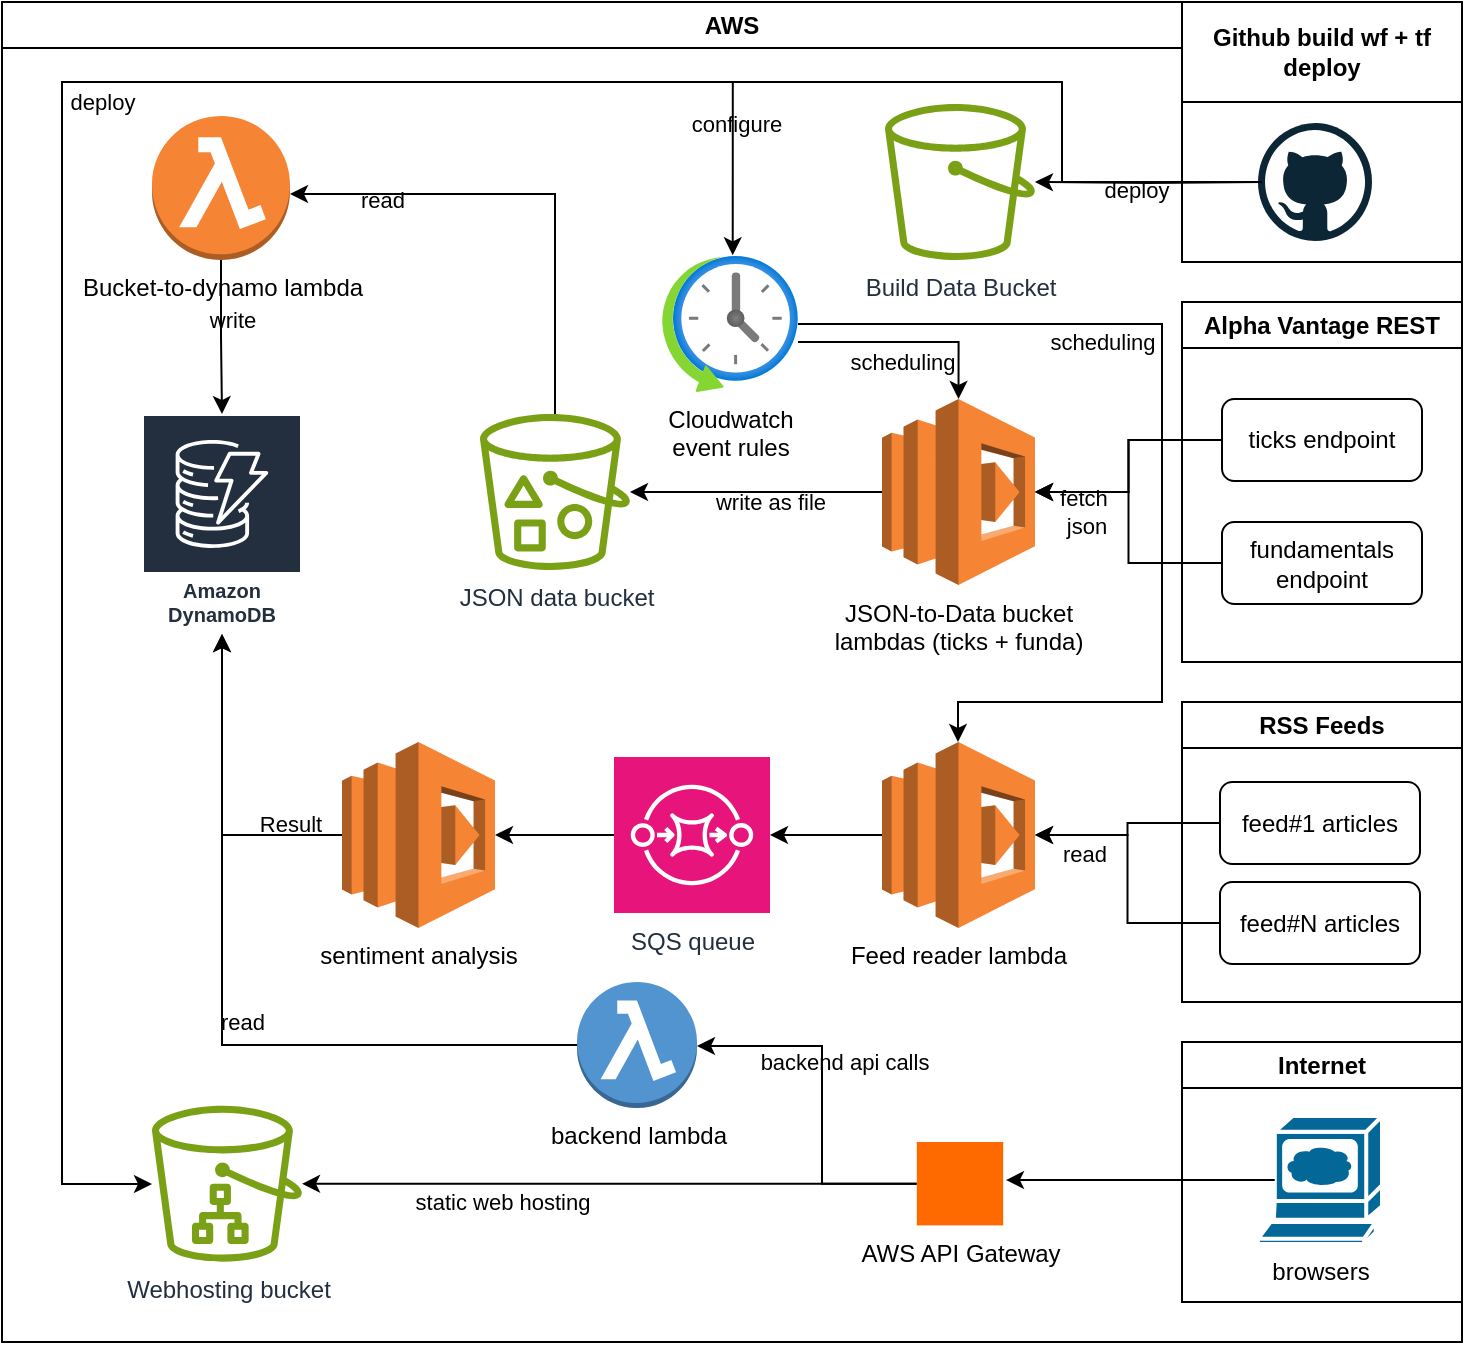 <mxfile version="27.2.0">
  <diagram name="1 oldal" id="AE7PhsLBC-s5flTtmjhg">
    <mxGraphModel dx="1426" dy="743" grid="1" gridSize="10" guides="1" tooltips="1" connect="1" arrows="1" fold="1" page="1" pageScale="1" pageWidth="827" pageHeight="1169" background="light-dark(#FFFFFF,#FFFFFF)" math="0" shadow="0">
      <root>
        <mxCell id="0" />
        <mxCell id="1" parent="0" />
        <mxCell id="jOvSbTWc-YH8an7H_u_1-9" value="AWS" style="swimlane;whiteSpace=wrap;html=1;labelBackgroundColor=none;" parent="1" vertex="1">
          <mxGeometry x="30" y="30" width="730" height="670" as="geometry" />
        </mxCell>
        <mxCell id="jOvSbTWc-YH8an7H_u_1-15" value="Amazon DynamoDB" style="sketch=0;outlineConnect=0;fontColor=#232F3E;gradientColor=none;strokeColor=#ffffff;fillColor=#232F3E;dashed=0;verticalLabelPosition=middle;verticalAlign=bottom;align=center;html=1;whiteSpace=wrap;fontSize=10;fontStyle=1;spacing=3;shape=mxgraph.aws4.productIcon;prIcon=mxgraph.aws4.dynamodb;labelBackgroundColor=none;" parent="jOvSbTWc-YH8an7H_u_1-9" vertex="1">
          <mxGeometry x="70" y="206" width="80" height="110" as="geometry" />
        </mxCell>
        <mxCell id="jOvSbTWc-YH8an7H_u_1-17" value="Build Data Bucket" style="sketch=0;outlineConnect=0;fontColor=#232F3E;gradientColor=none;fillColor=#7AA116;strokeColor=none;dashed=0;verticalLabelPosition=bottom;verticalAlign=top;align=center;html=1;fontSize=12;fontStyle=0;aspect=fixed;pointerEvents=1;shape=mxgraph.aws4.bucket;labelBackgroundColor=none;" parent="jOvSbTWc-YH8an7H_u_1-9" vertex="1">
          <mxGeometry x="441.5" y="51" width="75" height="78" as="geometry" />
        </mxCell>
        <mxCell id="jOvSbTWc-YH8an7H_u_1-32" value="" style="edgeStyle=orthogonalEdgeStyle;rounded=0;orthogonalLoop=1;jettySize=auto;html=1;labelBackgroundColor=none;" parent="jOvSbTWc-YH8an7H_u_1-9" source="jOvSbTWc-YH8an7H_u_1-16" target="jOvSbTWc-YH8an7H_u_1-31" edge="1">
          <mxGeometry relative="1" as="geometry">
            <Array as="points">
              <mxPoint x="277" y="96" />
            </Array>
          </mxGeometry>
        </mxCell>
        <mxCell id="jOvSbTWc-YH8an7H_u_1-43" value="read" style="edgeLabel;html=1;align=center;verticalAlign=middle;resizable=0;points=[];labelBackgroundColor=none;" parent="jOvSbTWc-YH8an7H_u_1-32" vertex="1" connectable="0">
          <mxGeometry x="0.623" y="3" relative="1" as="geometry">
            <mxPoint as="offset" />
          </mxGeometry>
        </mxCell>
        <mxCell id="jOvSbTWc-YH8an7H_u_1-16" value="JSON data bucket" style="sketch=0;outlineConnect=0;fontColor=#232F3E;gradientColor=none;fillColor=#7AA116;strokeColor=none;dashed=0;verticalLabelPosition=bottom;verticalAlign=top;align=center;html=1;fontSize=12;fontStyle=0;aspect=fixed;pointerEvents=1;shape=mxgraph.aws4.bucket_with_objects;labelBackgroundColor=none;" parent="jOvSbTWc-YH8an7H_u_1-9" vertex="1">
          <mxGeometry x="239" y="206" width="75" height="78" as="geometry" />
        </mxCell>
        <mxCell id="jOvSbTWc-YH8an7H_u_1-30" value="" style="edgeStyle=orthogonalEdgeStyle;rounded=0;orthogonalLoop=1;jettySize=auto;html=1;labelBackgroundColor=none;" parent="jOvSbTWc-YH8an7H_u_1-9" source="jOvSbTWc-YH8an7H_u_1-25" target="jOvSbTWc-YH8an7H_u_1-16" edge="1">
          <mxGeometry relative="1" as="geometry" />
        </mxCell>
        <mxCell id="jOvSbTWc-YH8an7H_u_1-42" value="write as file" style="edgeLabel;html=1;align=center;verticalAlign=middle;resizable=0;points=[];labelBackgroundColor=none;" parent="jOvSbTWc-YH8an7H_u_1-30" vertex="1" connectable="0">
          <mxGeometry x="-0.2" y="1" relative="1" as="geometry">
            <mxPoint x="-6" y="4" as="offset" />
          </mxGeometry>
        </mxCell>
        <mxCell id="jOvSbTWc-YH8an7H_u_1-25" value="JSON-to-Data bucket&lt;br&gt;lambdas (ticks + funda)" style="outlineConnect=0;dashed=0;verticalLabelPosition=bottom;verticalAlign=top;align=center;html=1;shape=mxgraph.aws3.lambda;fillColor=#F58534;gradientColor=none;labelBackgroundColor=none;" parent="jOvSbTWc-YH8an7H_u_1-9" vertex="1">
          <mxGeometry x="440" y="198.5" width="76.5" height="93" as="geometry" />
        </mxCell>
        <mxCell id="jOvSbTWc-YH8an7H_u_1-34" value="" style="edgeStyle=orthogonalEdgeStyle;rounded=0;orthogonalLoop=1;jettySize=auto;html=1;labelBackgroundColor=none;" parent="jOvSbTWc-YH8an7H_u_1-9" source="jOvSbTWc-YH8an7H_u_1-31" target="jOvSbTWc-YH8an7H_u_1-15" edge="1">
          <mxGeometry relative="1" as="geometry" />
        </mxCell>
        <mxCell id="jOvSbTWc-YH8an7H_u_1-44" value="write" style="edgeLabel;html=1;align=center;verticalAlign=middle;resizable=0;points=[];labelBackgroundColor=none;" parent="jOvSbTWc-YH8an7H_u_1-34" vertex="1" connectable="0">
          <mxGeometry x="-0.224" y="5" relative="1" as="geometry">
            <mxPoint as="offset" />
          </mxGeometry>
        </mxCell>
        <mxCell id="jOvSbTWc-YH8an7H_u_1-31" value="Bucket-to-dynamo lambda" style="outlineConnect=0;dashed=0;verticalLabelPosition=bottom;verticalAlign=top;align=center;html=1;shape=mxgraph.aws3.lambda_function;fillColor=#F58534;gradientColor=none;labelBackgroundColor=none;" parent="jOvSbTWc-YH8an7H_u_1-9" vertex="1">
          <mxGeometry x="75" y="57" width="69" height="72" as="geometry" />
        </mxCell>
        <mxCell id="jOvSbTWc-YH8an7H_u_1-47" value="" style="edgeStyle=orthogonalEdgeStyle;rounded=0;orthogonalLoop=1;jettySize=auto;html=1;exitX=0;exitY=0.5;exitDx=0;exitDy=0;exitPerimeter=0;labelBackgroundColor=none;" parent="jOvSbTWc-YH8an7H_u_1-9" source="jOvSbTWc-YH8an7H_u_1-35" target="jOvSbTWc-YH8an7H_u_1-15" edge="1">
          <mxGeometry relative="1" as="geometry">
            <Array as="points">
              <mxPoint x="110" y="522" />
            </Array>
          </mxGeometry>
        </mxCell>
        <mxCell id="jOvSbTWc-YH8an7H_u_1-48" value="read" style="edgeLabel;html=1;align=center;verticalAlign=middle;resizable=0;points=[];labelBackgroundColor=none;" parent="jOvSbTWc-YH8an7H_u_1-47" vertex="1" connectable="0">
          <mxGeometry x="0.294" y="-1" relative="1" as="geometry">
            <mxPoint x="9" y="59" as="offset" />
          </mxGeometry>
        </mxCell>
        <mxCell id="hW7h_ZyGCtbWcpeAUf1v-9" style="edgeStyle=orthogonalEdgeStyle;rounded=0;orthogonalLoop=1;jettySize=auto;html=1;labelBackgroundColor=none;" parent="jOvSbTWc-YH8an7H_u_1-9" source="Z-rc2Bojkow0eZLFUQOT-1" target="hW7h_ZyGCtbWcpeAUf1v-5" edge="1">
          <mxGeometry relative="1" as="geometry">
            <Array as="points">
              <mxPoint x="580" y="161" />
              <mxPoint x="580" y="350" />
              <mxPoint x="478" y="350" />
            </Array>
          </mxGeometry>
        </mxCell>
        <mxCell id="hW7h_ZyGCtbWcpeAUf1v-10" value="scheduling" style="edgeLabel;html=1;align=center;verticalAlign=middle;resizable=0;points=[];labelBackgroundColor=none;" parent="hW7h_ZyGCtbWcpeAUf1v-9" vertex="1" connectable="0">
          <mxGeometry x="-0.444" y="4" relative="1" as="geometry">
            <mxPoint x="15" y="13" as="offset" />
          </mxGeometry>
        </mxCell>
        <mxCell id="Z-rc2Bojkow0eZLFUQOT-1" value="Cloudwatch &lt;br&gt;event rules" style="image;aspect=fixed;html=1;points=[];align=center;fontSize=12;image=img/lib/azure2/general/Scheduler.svg;labelBackgroundColor=none;" parent="jOvSbTWc-YH8an7H_u_1-9" vertex="1">
          <mxGeometry x="330" y="127" width="68" height="68" as="geometry" />
        </mxCell>
        <mxCell id="jOvSbTWc-YH8an7H_u_1-23" value="" style="edgeStyle=orthogonalEdgeStyle;rounded=0;orthogonalLoop=1;jettySize=auto;html=1;labelBackgroundColor=none;" parent="jOvSbTWc-YH8an7H_u_1-9" target="jOvSbTWc-YH8an7H_u_1-18" edge="1">
          <mxGeometry relative="1" as="geometry">
            <Array as="points">
              <mxPoint x="530" y="90" />
              <mxPoint x="530" y="40" />
              <mxPoint x="30" y="40" />
              <mxPoint x="30" y="591" />
            </Array>
            <mxPoint x="610" y="90" as="sourcePoint" />
            <mxPoint x="55" y="431" as="targetPoint" />
          </mxGeometry>
        </mxCell>
        <mxCell id="jOvSbTWc-YH8an7H_u_1-39" value="deploy" style="edgeLabel;html=1;align=center;verticalAlign=middle;resizable=0;points=[];labelBackgroundColor=none;" parent="jOvSbTWc-YH8an7H_u_1-23" vertex="1" connectable="0">
          <mxGeometry x="-0.929" y="4" relative="1" as="geometry">
            <mxPoint as="offset" />
          </mxGeometry>
        </mxCell>
        <mxCell id="jOvSbTWc-YH8an7H_u_1-51" value="deploy" style="edgeLabel;html=1;align=center;verticalAlign=middle;resizable=0;points=[];labelBackgroundColor=none;" parent="jOvSbTWc-YH8an7H_u_1-23" vertex="1" connectable="0">
          <mxGeometry x="0.319" y="3" relative="1" as="geometry">
            <mxPoint x="17" y="-169" as="offset" />
          </mxGeometry>
        </mxCell>
        <mxCell id="Z-rc2Bojkow0eZLFUQOT-2" style="edgeStyle=orthogonalEdgeStyle;rounded=0;orthogonalLoop=1;jettySize=auto;html=1;entryX=0.5;entryY=0;entryDx=0;entryDy=0;entryPerimeter=0;labelBackgroundColor=none;" parent="jOvSbTWc-YH8an7H_u_1-9" source="Z-rc2Bojkow0eZLFUQOT-1" target="jOvSbTWc-YH8an7H_u_1-25" edge="1">
          <mxGeometry relative="1" as="geometry">
            <Array as="points">
              <mxPoint x="478" y="170" />
            </Array>
          </mxGeometry>
        </mxCell>
        <mxCell id="Z-rc2Bojkow0eZLFUQOT-3" value="scheduling" style="edgeLabel;html=1;align=center;verticalAlign=middle;resizable=0;points=[];labelBackgroundColor=none;" parent="Z-rc2Bojkow0eZLFUQOT-2" vertex="1" connectable="0">
          <mxGeometry x="-0.139" y="-4" relative="1" as="geometry">
            <mxPoint x="5" y="6" as="offset" />
          </mxGeometry>
        </mxCell>
        <mxCell id="jOvSbTWc-YH8an7H_u_1-36" value="" style="edgeStyle=orthogonalEdgeStyle;rounded=0;orthogonalLoop=1;jettySize=auto;html=1;labelBackgroundColor=none;" parent="jOvSbTWc-YH8an7H_u_1-9" source="jOvSbTWc-YH8an7H_u_1-14" target="jOvSbTWc-YH8an7H_u_1-35" edge="1">
          <mxGeometry relative="1" as="geometry">
            <Array as="points">
              <mxPoint x="410" y="591" />
              <mxPoint x="410" y="522" />
            </Array>
          </mxGeometry>
        </mxCell>
        <mxCell id="jOvSbTWc-YH8an7H_u_1-46" value="backend api calls" style="edgeLabel;html=1;align=center;verticalAlign=middle;resizable=0;points=[];labelBackgroundColor=none;" parent="jOvSbTWc-YH8an7H_u_1-36" vertex="1" connectable="0">
          <mxGeometry x="0.797" relative="1" as="geometry">
            <mxPoint x="55" y="8" as="offset" />
          </mxGeometry>
        </mxCell>
        <mxCell id="jOvSbTWc-YH8an7H_u_1-37" value="" style="edgeStyle=orthogonalEdgeStyle;rounded=0;orthogonalLoop=1;jettySize=auto;html=1;labelBackgroundColor=none;" parent="jOvSbTWc-YH8an7H_u_1-9" source="jOvSbTWc-YH8an7H_u_1-14" target="jOvSbTWc-YH8an7H_u_1-18" edge="1">
          <mxGeometry relative="1" as="geometry" />
        </mxCell>
        <mxCell id="jOvSbTWc-YH8an7H_u_1-45" value="static web hosting" style="edgeLabel;html=1;align=center;verticalAlign=middle;resizable=0;points=[];labelBackgroundColor=none;" parent="jOvSbTWc-YH8an7H_u_1-37" vertex="1" connectable="0">
          <mxGeometry x="0.473" y="-1" relative="1" as="geometry">
            <mxPoint x="19" y="10" as="offset" />
          </mxGeometry>
        </mxCell>
        <mxCell id="jOvSbTWc-YH8an7H_u_1-14" value="AWS API Gateway" style="points=[];aspect=fixed;html=1;align=center;shadow=0;dashed=0;fillColor=#FF6A00;strokeColor=none;shape=mxgraph.alibaba_cloud.apigateway;labelPosition=center;verticalLabelPosition=bottom;verticalAlign=top;labelBackgroundColor=none;" parent="jOvSbTWc-YH8an7H_u_1-9" vertex="1">
          <mxGeometry x="457.4" y="570" width="43.2" height="41.7" as="geometry" />
        </mxCell>
        <mxCell id="jOvSbTWc-YH8an7H_u_1-18" value="Webhosting bucket" style="sketch=0;outlineConnect=0;fontColor=#232F3E;gradientColor=none;fillColor=#7AA116;strokeColor=none;dashed=0;verticalLabelPosition=bottom;verticalAlign=top;align=center;html=1;fontSize=12;fontStyle=0;aspect=fixed;pointerEvents=1;shape=mxgraph.aws4.simple_storage_service_directory_bucket;labelBackgroundColor=none;" parent="jOvSbTWc-YH8an7H_u_1-9" vertex="1">
          <mxGeometry x="75" y="551.85" width="75" height="78" as="geometry" />
        </mxCell>
        <mxCell id="jOvSbTWc-YH8an7H_u_1-35" value="backend lambda" style="outlineConnect=0;dashed=0;verticalLabelPosition=bottom;verticalAlign=top;align=center;html=1;shape=mxgraph.aws3.lambda_function;fillColor=#5294CF;gradientColor=none;labelBackgroundColor=none;" parent="jOvSbTWc-YH8an7H_u_1-9" vertex="1">
          <mxGeometry x="287.5" y="490" width="60" height="63" as="geometry" />
        </mxCell>
        <mxCell id="jOvSbTWc-YH8an7H_u_1-12" value="Internet" style="swimlane;whiteSpace=wrap;html=1;labelBackgroundColor=none;" parent="jOvSbTWc-YH8an7H_u_1-9" vertex="1">
          <mxGeometry x="590" y="520" width="140" height="130" as="geometry" />
        </mxCell>
        <mxCell id="jOvSbTWc-YH8an7H_u_1-49" value="browsers" style="shape=mxgraph.cisco.computers_and_peripherals.web_browser;html=1;pointerEvents=1;dashed=0;fillColor=#036897;strokeColor=#ffffff;strokeWidth=2;verticalLabelPosition=bottom;verticalAlign=top;align=center;outlineConnect=0;labelBackgroundColor=none;" parent="jOvSbTWc-YH8an7H_u_1-12" vertex="1">
          <mxGeometry x="38" y="37" width="62" height="64" as="geometry" />
        </mxCell>
        <mxCell id="jOvSbTWc-YH8an7H_u_1-50" style="edgeStyle=orthogonalEdgeStyle;rounded=0;orthogonalLoop=1;jettySize=auto;html=1;exitX=0.135;exitY=0.5;exitDx=0;exitDy=0;exitPerimeter=0;entryX=1.032;entryY=0.456;entryDx=0;entryDy=0;entryPerimeter=0;labelBackgroundColor=none;" parent="jOvSbTWc-YH8an7H_u_1-9" source="jOvSbTWc-YH8an7H_u_1-49" target="jOvSbTWc-YH8an7H_u_1-14" edge="1">
          <mxGeometry relative="1" as="geometry">
            <mxPoint x="510" y="591" as="targetPoint" />
          </mxGeometry>
        </mxCell>
        <mxCell id="hW7h_ZyGCtbWcpeAUf1v-1" value="RSS Feeds" style="swimlane;whiteSpace=wrap;html=1;labelBackgroundColor=none;" parent="jOvSbTWc-YH8an7H_u_1-9" vertex="1">
          <mxGeometry x="590" y="350" width="140" height="150" as="geometry" />
        </mxCell>
        <mxCell id="hW7h_ZyGCtbWcpeAUf1v-2" value="&lt;div&gt;&lt;span style=&quot;color: light-dark(rgb(0, 0, 0), rgb(255, 255, 255));&quot;&gt;feed#1 articles&lt;/span&gt;&lt;/div&gt;" style="rounded=1;whiteSpace=wrap;html=1;labelBackgroundColor=none;" parent="hW7h_ZyGCtbWcpeAUf1v-1" vertex="1">
          <mxGeometry x="19" y="40" width="100" height="41" as="geometry" />
        </mxCell>
        <mxCell id="hW7h_ZyGCtbWcpeAUf1v-4" value="&lt;div&gt;&lt;span style=&quot;color: light-dark(rgb(0, 0, 0), rgb(255, 255, 255));&quot;&gt;feed#N articles&lt;/span&gt;&lt;/div&gt;" style="rounded=1;whiteSpace=wrap;html=1;labelBackgroundColor=none;" parent="hW7h_ZyGCtbWcpeAUf1v-1" vertex="1">
          <mxGeometry x="19" y="90" width="100" height="41" as="geometry" />
        </mxCell>
        <mxCell id="hW7h_ZyGCtbWcpeAUf1v-20" value="" style="edgeStyle=orthogonalEdgeStyle;rounded=0;orthogonalLoop=1;jettySize=auto;html=1;labelBackgroundColor=none;" parent="jOvSbTWc-YH8an7H_u_1-9" source="hW7h_ZyGCtbWcpeAUf1v-5" target="hW7h_ZyGCtbWcpeAUf1v-11" edge="1">
          <mxGeometry relative="1" as="geometry" />
        </mxCell>
        <mxCell id="hW7h_ZyGCtbWcpeAUf1v-5" value="Feed reader lambda" style="outlineConnect=0;dashed=0;verticalLabelPosition=bottom;verticalAlign=top;align=center;html=1;shape=mxgraph.aws3.lambda;fillColor=#F58534;gradientColor=none;labelBackgroundColor=none;" parent="jOvSbTWc-YH8an7H_u_1-9" vertex="1">
          <mxGeometry x="440" y="370" width="76.5" height="93" as="geometry" />
        </mxCell>
        <mxCell id="hW7h_ZyGCtbWcpeAUf1v-6" value="" style="edgeStyle=orthogonalEdgeStyle;rounded=0;orthogonalLoop=1;jettySize=auto;html=1;labelBackgroundColor=none;" parent="jOvSbTWc-YH8an7H_u_1-9" source="hW7h_ZyGCtbWcpeAUf1v-2" target="hW7h_ZyGCtbWcpeAUf1v-5" edge="1">
          <mxGeometry relative="1" as="geometry" />
        </mxCell>
        <mxCell id="hW7h_ZyGCtbWcpeAUf1v-7" value="" style="edgeStyle=orthogonalEdgeStyle;rounded=0;orthogonalLoop=1;jettySize=auto;html=1;labelBackgroundColor=none;" parent="jOvSbTWc-YH8an7H_u_1-9" source="hW7h_ZyGCtbWcpeAUf1v-4" target="hW7h_ZyGCtbWcpeAUf1v-5" edge="1">
          <mxGeometry relative="1" as="geometry" />
        </mxCell>
        <mxCell id="hW7h_ZyGCtbWcpeAUf1v-8" value="read" style="edgeLabel;html=1;align=center;verticalAlign=middle;resizable=0;points=[];labelBackgroundColor=none;" parent="hW7h_ZyGCtbWcpeAUf1v-7" vertex="1" connectable="0">
          <mxGeometry x="0.641" y="-1" relative="1" as="geometry">
            <mxPoint y="10" as="offset" />
          </mxGeometry>
        </mxCell>
        <mxCell id="hW7h_ZyGCtbWcpeAUf1v-21" value="" style="edgeStyle=orthogonalEdgeStyle;rounded=0;orthogonalLoop=1;jettySize=auto;html=1;labelBackgroundColor=none;" parent="jOvSbTWc-YH8an7H_u_1-9" source="hW7h_ZyGCtbWcpeAUf1v-11" target="hW7h_ZyGCtbWcpeAUf1v-14" edge="1">
          <mxGeometry relative="1" as="geometry" />
        </mxCell>
        <mxCell id="hW7h_ZyGCtbWcpeAUf1v-11" value="SQS queue" style="sketch=0;points=[[0,0,0],[0.25,0,0],[0.5,0,0],[0.75,0,0],[1,0,0],[0,1,0],[0.25,1,0],[0.5,1,0],[0.75,1,0],[1,1,0],[0,0.25,0],[0,0.5,0],[0,0.75,0],[1,0.25,0],[1,0.5,0],[1,0.75,0]];outlineConnect=0;fontColor=#232F3E;fillColor=#E7157B;strokeColor=#ffffff;dashed=0;verticalLabelPosition=bottom;verticalAlign=top;align=center;html=1;fontSize=12;fontStyle=0;aspect=fixed;shape=mxgraph.aws4.resourceIcon;resIcon=mxgraph.aws4.sqs;labelBackgroundColor=none;" parent="jOvSbTWc-YH8an7H_u_1-9" vertex="1">
          <mxGeometry x="306" y="377.5" width="78" height="78" as="geometry" />
        </mxCell>
        <mxCell id="hW7h_ZyGCtbWcpeAUf1v-22" value="" style="edgeStyle=orthogonalEdgeStyle;rounded=0;orthogonalLoop=1;jettySize=auto;html=1;labelBackgroundColor=none;" parent="jOvSbTWc-YH8an7H_u_1-9" source="hW7h_ZyGCtbWcpeAUf1v-14" target="jOvSbTWc-YH8an7H_u_1-15" edge="1">
          <mxGeometry relative="1" as="geometry" />
        </mxCell>
        <mxCell id="hW7h_ZyGCtbWcpeAUf1v-23" value="Result" style="edgeLabel;html=1;align=center;verticalAlign=middle;resizable=0;points=[];labelBackgroundColor=none;" parent="hW7h_ZyGCtbWcpeAUf1v-22" vertex="1" connectable="0">
          <mxGeometry x="-0.614" y="2" relative="1" as="geometry">
            <mxPoint x="5" y="-8" as="offset" />
          </mxGeometry>
        </mxCell>
        <mxCell id="hW7h_ZyGCtbWcpeAUf1v-14" value="sentiment analysis" style="outlineConnect=0;dashed=0;verticalLabelPosition=bottom;verticalAlign=top;align=center;html=1;shape=mxgraph.aws3.lambda;fillColor=#F58534;gradientColor=none;labelBackgroundColor=none;" parent="jOvSbTWc-YH8an7H_u_1-9" vertex="1">
          <mxGeometry x="170" y="370" width="76.5" height="93" as="geometry" />
        </mxCell>
        <mxCell id="jOvSbTWc-YH8an7H_u_1-11" value="Alpha Vantage REST" style="swimlane;whiteSpace=wrap;html=1;labelBackgroundColor=none;" parent="1" vertex="1">
          <mxGeometry x="620" y="180" width="140" height="180" as="geometry" />
        </mxCell>
        <mxCell id="jOvSbTWc-YH8an7H_u_1-26" value="&lt;div&gt;&lt;span style=&quot;color: light-dark(rgb(0, 0, 0), rgb(255, 255, 255));&quot;&gt;ticks endpoint&lt;/span&gt;&lt;/div&gt;" style="rounded=1;whiteSpace=wrap;html=1;labelBackgroundColor=none;" parent="jOvSbTWc-YH8an7H_u_1-11" vertex="1">
          <mxGeometry x="20" y="48.5" width="100" height="41" as="geometry" />
        </mxCell>
        <mxCell id="jOvSbTWc-YH8an7H_u_1-27" value="fundamentals endpoint" style="rounded=1;whiteSpace=wrap;html=1;labelBackgroundColor=none;" parent="jOvSbTWc-YH8an7H_u_1-11" vertex="1">
          <mxGeometry x="20" y="110" width="100" height="41" as="geometry" />
        </mxCell>
        <mxCell id="jOvSbTWc-YH8an7H_u_1-19" value="Github build wf + tf deploy" style="swimlane;whiteSpace=wrap;html=1;startSize=50;labelBackgroundColor=none;" parent="1" vertex="1">
          <mxGeometry x="620" y="30" width="140" height="130" as="geometry" />
        </mxCell>
        <mxCell id="-0BEhbFIhkbUkmEazKUM-2" value="" style="dashed=0;outlineConnect=0;html=1;align=center;labelPosition=center;verticalLabelPosition=bottom;verticalAlign=top;shape=mxgraph.weblogos.github" vertex="1" parent="jOvSbTWc-YH8an7H_u_1-19">
          <mxGeometry x="38" y="60.5" width="57" height="59" as="geometry" />
        </mxCell>
        <mxCell id="jOvSbTWc-YH8an7H_u_1-28" value="" style="edgeStyle=orthogonalEdgeStyle;rounded=0;orthogonalLoop=1;jettySize=auto;html=1;labelBackgroundColor=none;" parent="1" source="jOvSbTWc-YH8an7H_u_1-26" target="jOvSbTWc-YH8an7H_u_1-25" edge="1">
          <mxGeometry relative="1" as="geometry" />
        </mxCell>
        <mxCell id="jOvSbTWc-YH8an7H_u_1-40" value="fetch&amp;nbsp;&lt;div&gt;json&lt;/div&gt;" style="edgeLabel;html=1;align=center;verticalAlign=middle;resizable=0;points=[];labelBackgroundColor=none;" parent="jOvSbTWc-YH8an7H_u_1-28" vertex="1" connectable="0">
          <mxGeometry x="-0.774" y="1" relative="1" as="geometry">
            <mxPoint x="-55" y="35" as="offset" />
          </mxGeometry>
        </mxCell>
        <mxCell id="jOvSbTWc-YH8an7H_u_1-29" value="" style="edgeStyle=orthogonalEdgeStyle;rounded=0;orthogonalLoop=1;jettySize=auto;html=1;labelBackgroundColor=none;" parent="1" source="jOvSbTWc-YH8an7H_u_1-27" target="jOvSbTWc-YH8an7H_u_1-25" edge="1">
          <mxGeometry relative="1" as="geometry" />
        </mxCell>
        <mxCell id="jOvSbTWc-YH8an7H_u_1-38" value="" style="edgeStyle=orthogonalEdgeStyle;rounded=0;orthogonalLoop=1;jettySize=auto;html=1;labelBackgroundColor=none;" parent="1" target="jOvSbTWc-YH8an7H_u_1-17" edge="1">
          <mxGeometry relative="1" as="geometry">
            <mxPoint x="660" y="120" as="sourcePoint" />
          </mxGeometry>
        </mxCell>
        <mxCell id="jOvSbTWc-YH8an7H_u_1-41" value="" style="edgeStyle=orthogonalEdgeStyle;rounded=0;orthogonalLoop=1;jettySize=auto;html=1;labelBackgroundColor=none;" parent="1" source="jOvSbTWc-YH8an7H_u_1-26" target="jOvSbTWc-YH8an7H_u_1-25" edge="1">
          <mxGeometry relative="1" as="geometry" />
        </mxCell>
        <mxCell id="Z-rc2Bojkow0eZLFUQOT-4" style="edgeStyle=orthogonalEdgeStyle;rounded=0;orthogonalLoop=1;jettySize=auto;html=1;exitX=0;exitY=0.5;exitDx=0;exitDy=0;entryX=0.52;entryY=-0.005;entryDx=0;entryDy=0;entryPerimeter=0;labelBackgroundColor=none;" parent="1" target="Z-rc2Bojkow0eZLFUQOT-1" edge="1">
          <mxGeometry relative="1" as="geometry">
            <Array as="points">
              <mxPoint x="560" y="120" />
              <mxPoint x="560" y="70" />
              <mxPoint x="395" y="70" />
            </Array>
            <mxPoint x="660" y="120" as="sourcePoint" />
          </mxGeometry>
        </mxCell>
        <mxCell id="Z-rc2Bojkow0eZLFUQOT-5" value="configure" style="edgeLabel;html=1;align=center;verticalAlign=middle;resizable=0;points=[];labelBackgroundColor=none;" parent="Z-rc2Bojkow0eZLFUQOT-4" vertex="1" connectable="0">
          <mxGeometry x="0.673" y="1" relative="1" as="geometry">
            <mxPoint as="offset" />
          </mxGeometry>
        </mxCell>
      </root>
    </mxGraphModel>
  </diagram>
</mxfile>
